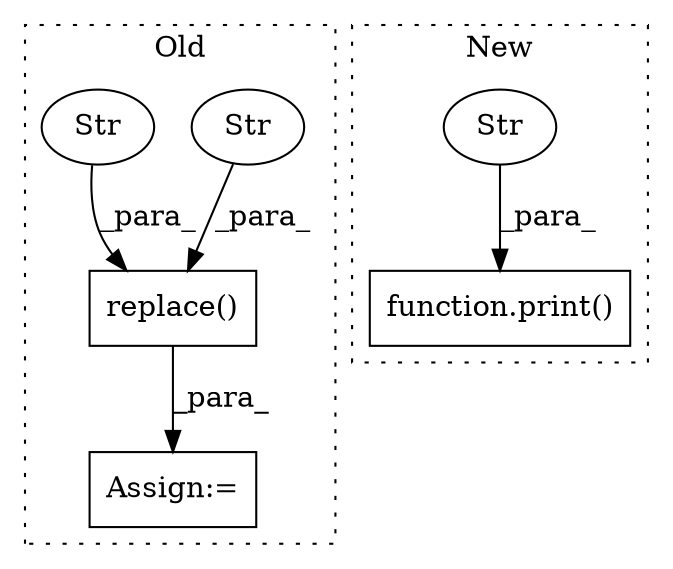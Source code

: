 digraph G {
subgraph cluster0 {
1 [label="replace()" a="75" s="654,708" l="37,1" shape="box"];
3 [label="Str" a="66" s="700" l="8" shape="ellipse"];
4 [label="Str" a="66" s="691" l="7" shape="ellipse"];
5 [label="Assign:=" a="68" s="651" l="3" shape="box"];
label = "Old";
style="dotted";
}
subgraph cluster1 {
2 [label="function.print()" a="75" s="901,927" l="6,1" shape="box"];
6 [label="Str" a="66" s="907" l="15" shape="ellipse"];
label = "New";
style="dotted";
}
1 -> 5 [label="_para_"];
3 -> 1 [label="_para_"];
4 -> 1 [label="_para_"];
6 -> 2 [label="_para_"];
}